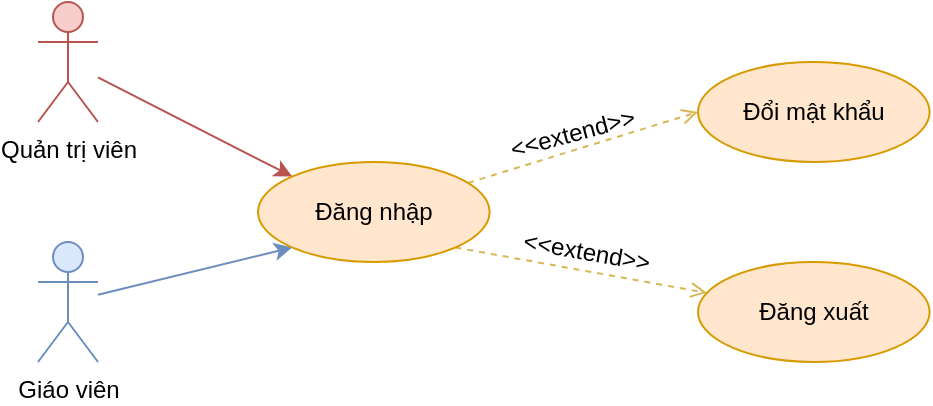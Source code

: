 <mxfile version="22.1.16" type="device">
  <diagram name="Page-1" id="WX9Fi93PVbbkLYspEQky">
    <mxGraphModel dx="1050" dy="621" grid="1" gridSize="10" guides="1" tooltips="1" connect="1" arrows="1" fold="1" page="1" pageScale="1" pageWidth="850" pageHeight="1100" math="0" shadow="0">
      <root>
        <mxCell id="0" />
        <mxCell id="1" parent="0" />
        <mxCell id="G3A8EbT_yrCunka67mrO-8" style="rounded=0;orthogonalLoop=1;jettySize=auto;html=1;entryX=0;entryY=0;entryDx=0;entryDy=0;fillColor=#f8cecc;strokeColor=#b85450;" parent="1" source="G3A8EbT_yrCunka67mrO-2" target="G3A8EbT_yrCunka67mrO-4" edge="1">
          <mxGeometry relative="1" as="geometry" />
        </mxCell>
        <mxCell id="G3A8EbT_yrCunka67mrO-2" value="Quản trị viên" style="shape=umlActor;verticalLabelPosition=bottom;verticalAlign=top;html=1;outlineConnect=0;fillColor=#f8cecc;strokeColor=#b85450;" parent="1" vertex="1">
          <mxGeometry x="160" y="370" width="30" height="60" as="geometry" />
        </mxCell>
        <mxCell id="G3A8EbT_yrCunka67mrO-9" style="rounded=0;orthogonalLoop=1;jettySize=auto;html=1;entryX=0;entryY=1;entryDx=0;entryDy=0;fillColor=#dae8fc;strokeColor=#6c8ebf;" parent="1" source="G3A8EbT_yrCunka67mrO-3" target="G3A8EbT_yrCunka67mrO-4" edge="1">
          <mxGeometry relative="1" as="geometry" />
        </mxCell>
        <mxCell id="G3A8EbT_yrCunka67mrO-3" value="Giáo viên" style="shape=umlActor;verticalLabelPosition=bottom;verticalAlign=top;html=1;outlineConnect=0;fillColor=#dae8fc;strokeColor=#6c8ebf;" parent="1" vertex="1">
          <mxGeometry x="160" y="490" width="30" height="60" as="geometry" />
        </mxCell>
        <mxCell id="G3A8EbT_yrCunka67mrO-6" style="rounded=0;orthogonalLoop=1;jettySize=auto;html=1;entryX=0;entryY=0.5;entryDx=0;entryDy=0;dashed=1;fillColor=#fff2cc;strokeColor=#d6b656;endArrow=open;endFill=0;" parent="1" source="G3A8EbT_yrCunka67mrO-4" target="G3A8EbT_yrCunka67mrO-5" edge="1">
          <mxGeometry relative="1" as="geometry" />
        </mxCell>
        <mxCell id="G3A8EbT_yrCunka67mrO-12" style="rounded=0;orthogonalLoop=1;jettySize=auto;html=1;exitX=1;exitY=1;exitDx=0;exitDy=0;dashed=1;fillColor=#fff2cc;strokeColor=#d6b656;endArrow=open;endFill=0;" parent="1" source="G3A8EbT_yrCunka67mrO-4" target="G3A8EbT_yrCunka67mrO-10" edge="1">
          <mxGeometry relative="1" as="geometry" />
        </mxCell>
        <mxCell id="G3A8EbT_yrCunka67mrO-4" value="Đăng nhập" style="ellipse;whiteSpace=wrap;html=1;fillColor=#ffe6cc;strokeColor=#d79b00;" parent="1" vertex="1">
          <mxGeometry x="270" y="450" width="115.81" height="50" as="geometry" />
        </mxCell>
        <mxCell id="G3A8EbT_yrCunka67mrO-5" value="Đổi mật khẩu" style="ellipse;whiteSpace=wrap;html=1;fillColor=#ffe6cc;strokeColor=#d79b00;" parent="1" vertex="1">
          <mxGeometry x="490" y="400" width="115.81" height="50" as="geometry" />
        </mxCell>
        <mxCell id="G3A8EbT_yrCunka67mrO-7" value="&amp;lt;&amp;lt;extend&amp;gt;&amp;gt;" style="text;html=1;align=center;verticalAlign=middle;resizable=0;points=[];autosize=1;strokeColor=none;fillColor=none;rotation=-15;" parent="1" vertex="1">
          <mxGeometry x="381.81" y="421" width="90" height="30" as="geometry" />
        </mxCell>
        <mxCell id="G3A8EbT_yrCunka67mrO-10" value="Đăng xuất" style="ellipse;whiteSpace=wrap;html=1;fillColor=#ffe6cc;strokeColor=#d79b00;" parent="1" vertex="1">
          <mxGeometry x="490" y="500" width="115.81" height="50" as="geometry" />
        </mxCell>
        <mxCell id="G3A8EbT_yrCunka67mrO-13" value="&amp;lt;&amp;lt;extend&amp;gt;&amp;gt;" style="text;html=1;align=center;verticalAlign=middle;resizable=0;points=[];autosize=1;strokeColor=none;fillColor=none;rotation=10;" parent="1" vertex="1">
          <mxGeometry x="388.81" y="480" width="90" height="30" as="geometry" />
        </mxCell>
      </root>
    </mxGraphModel>
  </diagram>
</mxfile>
